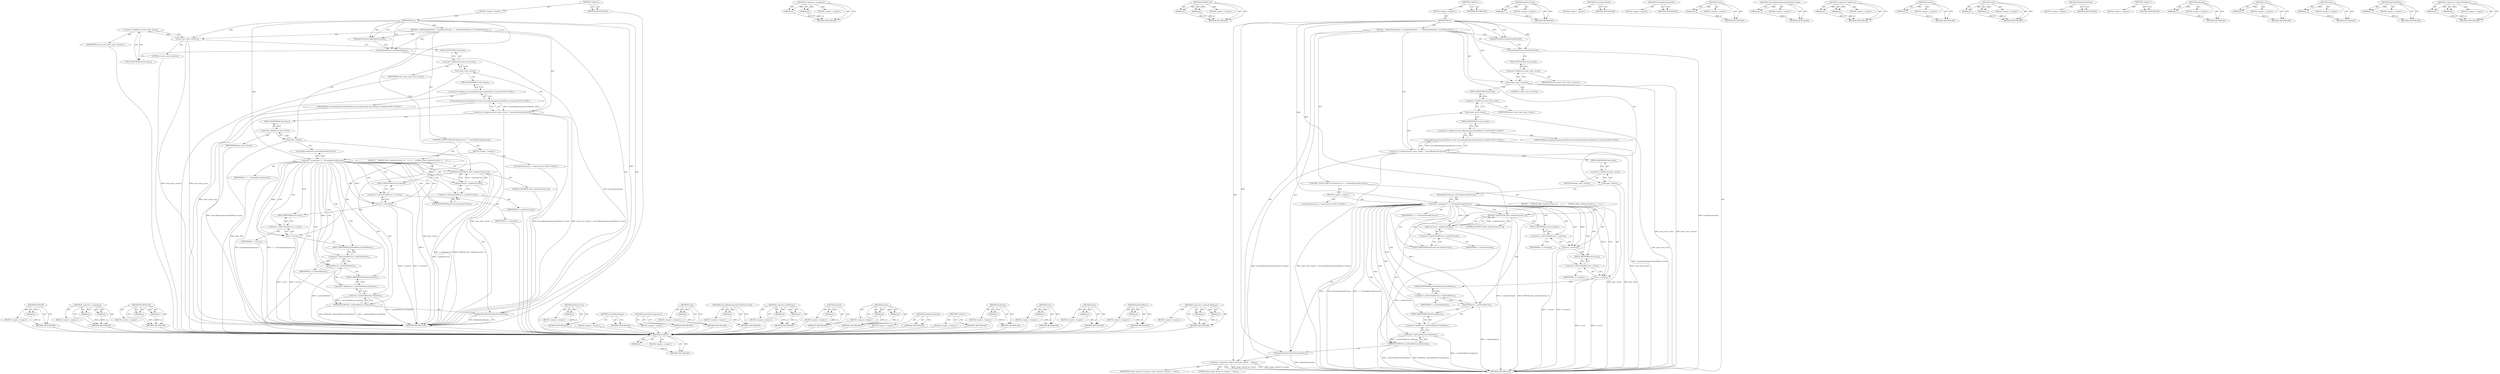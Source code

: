digraph "&lt;operator&gt;.indirectFieldAccess" {
vulnerable_137 [label=<(METHOD,DCHECK)>];
vulnerable_138 [label=<(PARAM,p1)>];
vulnerable_139 [label=<(BLOCK,&lt;empty&gt;,&lt;empty&gt;)>];
vulnerable_140 [label=<(METHOD_RETURN,ANY)>];
vulnerable_95 [label=<(METHOD,&lt;operator&gt;.assignment)>];
vulnerable_96 [label=<(PARAM,p1)>];
vulnerable_97 [label=<(PARAM,p2)>];
vulnerable_98 [label=<(BLOCK,&lt;empty&gt;,&lt;empty&gt;)>];
vulnerable_99 [label=<(METHOD_RETURN,ANY)>];
vulnerable_115 [label=<(METHOD,DCHECK_EQ)>];
vulnerable_116 [label=<(PARAM,p1)>];
vulnerable_117 [label=<(PARAM,p2)>];
vulnerable_118 [label=<(BLOCK,&lt;empty&gt;,&lt;empty&gt;)>];
vulnerable_119 [label=<(METHOD_RETURN,ANY)>];
vulnerable_6 [label=<(METHOD,&lt;global&gt;)<SUB>1</SUB>>];
vulnerable_7 [label=<(BLOCK,&lt;empty&gt;,&lt;empty&gt;)<SUB>1</SUB>>];
vulnerable_8 [label=<(METHOD,Reset)<SUB>1</SUB>>];
vulnerable_9 [label=<(BLOCK,{
  ValidateStateStack();
  UnwindStateStack();...,{
  ValidateStateStack();
  UnwindStateStack();...)<SUB>1</SUB>>];
vulnerable_10 [label=<(ValidateStateStack,ValidateStateStack())<SUB>2</SUB>>];
vulnerable_11 [label=<(UnwindStateStack,UnwindStateStack())<SUB>3</SUB>>];
vulnerable_12 [label=<(resize,state_stack_.resize(1))<SUB>4</SUB>>];
vulnerable_13 [label=<(&lt;operator&gt;.fieldAccess,state_stack_.resize)<SUB>4</SUB>>];
vulnerable_14 [label=<(IDENTIFIER,state_stack_,state_stack_.resize(1))<SUB>4</SUB>>];
vulnerable_15 [label=<(FIELD_IDENTIFIER,resize,resize)<SUB>4</SUB>>];
vulnerable_16 [label=<(LITERAL,1,state_stack_.resize(1))<SUB>4</SUB>>];
vulnerable_17 [label=<(&lt;operator&gt;.assignment,state_stack_.front() = CanvasRenderingContext2D...)<SUB>5</SUB>>];
vulnerable_18 [label=<(front,state_stack_.front())<SUB>5</SUB>>];
vulnerable_19 [label=<(&lt;operator&gt;.fieldAccess,state_stack_.front)<SUB>5</SUB>>];
vulnerable_20 [label=<(IDENTIFIER,state_stack_,state_stack_.front())<SUB>5</SUB>>];
vulnerable_21 [label=<(FIELD_IDENTIFIER,front,front)<SUB>5</SUB>>];
vulnerable_22 [label="<(CanvasRenderingContext2DState.Create,CanvasRenderingContext2DState::Create())<SUB>5</SUB>>"];
vulnerable_23 [label="<(&lt;operator&gt;.fieldAccess,CanvasRenderingContext2DState::Create)<SUB>5</SUB>>"];
vulnerable_24 [label="<(IDENTIFIER,CanvasRenderingContext2DState,CanvasRenderingContext2DState::Create())<SUB>5</SUB>>"];
vulnerable_25 [label=<(FIELD_IDENTIFIER,Create,Create)<SUB>5</SUB>>];
vulnerable_26 [label=<(Clear,path_.Clear())<SUB>6</SUB>>];
vulnerable_27 [label=<(&lt;operator&gt;.fieldAccess,path_.Clear)<SUB>6</SUB>>];
vulnerable_28 [label=<(IDENTIFIER,path_,path_.Clear())<SUB>6</SUB>>];
vulnerable_29 [label=<(FIELD_IDENTIFIER,Clear,Clear)<SUB>6</SUB>>];
vulnerable_30 [label=<(CONTROL_STRUCTURE,IF,if (PaintCanvas* c = ExistingDrawingCanvas()))<SUB>7</SUB>>];
vulnerable_31 [label=<(BLOCK,&lt;empty&gt;,&lt;empty&gt;)<SUB>7</SUB>>];
vulnerable_32 [label="<(LOCAL,PaintCanvas* c: PaintCanvas*)<SUB>7</SUB>>"];
vulnerable_33 [label=<(&lt;operator&gt;.assignment,* c = ExistingDrawingCanvas())<SUB>7</SUB>>];
vulnerable_34 [label=<(IDENTIFIER,c,* c = ExistingDrawingCanvas())<SUB>7</SUB>>];
vulnerable_35 [label=<(ExistingDrawingCanvas,ExistingDrawingCanvas())<SUB>7</SUB>>];
vulnerable_36 [label=<(BLOCK,{
    DCHECK_EQ(c-&gt;getSaveCount(), 2);
    c-&gt;r...,{
    DCHECK_EQ(c-&gt;getSaveCount(), 2);
    c-&gt;r...)<SUB>7</SUB>>];
vulnerable_37 [label=<(DCHECK_EQ,DCHECK_EQ(c-&gt;getSaveCount(), 2))<SUB>8</SUB>>];
vulnerable_38 [label=<(getSaveCount,c-&gt;getSaveCount())<SUB>8</SUB>>];
vulnerable_39 [label=<(&lt;operator&gt;.indirectFieldAccess,c-&gt;getSaveCount)<SUB>8</SUB>>];
vulnerable_40 [label=<(IDENTIFIER,c,c-&gt;getSaveCount())<SUB>8</SUB>>];
vulnerable_41 [label=<(FIELD_IDENTIFIER,getSaveCount,getSaveCount)<SUB>8</SUB>>];
vulnerable_42 [label=<(LITERAL,2,DCHECK_EQ(c-&gt;getSaveCount(), 2))<SUB>8</SUB>>];
vulnerable_43 [label=<(restore,c-&gt;restore())<SUB>9</SUB>>];
vulnerable_44 [label=<(&lt;operator&gt;.indirectFieldAccess,c-&gt;restore)<SUB>9</SUB>>];
vulnerable_45 [label=<(IDENTIFIER,c,c-&gt;restore())<SUB>9</SUB>>];
vulnerable_46 [label=<(FIELD_IDENTIFIER,restore,restore)<SUB>9</SUB>>];
vulnerable_47 [label=<(save,c-&gt;save())<SUB>10</SUB>>];
vulnerable_48 [label=<(&lt;operator&gt;.indirectFieldAccess,c-&gt;save)<SUB>10</SUB>>];
vulnerable_49 [label=<(IDENTIFIER,c,c-&gt;save())<SUB>10</SUB>>];
vulnerable_50 [label=<(FIELD_IDENTIFIER,save,save)<SUB>10</SUB>>];
vulnerable_51 [label=<(DCHECK,DCHECK(c-&gt;getTotalMatrix().isIdentity()))<SUB>11</SUB>>];
vulnerable_52 [label=<(isIdentity,c-&gt;getTotalMatrix().isIdentity())<SUB>11</SUB>>];
vulnerable_53 [label=<(&lt;operator&gt;.fieldAccess,c-&gt;getTotalMatrix().isIdentity)<SUB>11</SUB>>];
vulnerable_54 [label=<(getTotalMatrix,c-&gt;getTotalMatrix())<SUB>11</SUB>>];
vulnerable_55 [label=<(&lt;operator&gt;.indirectFieldAccess,c-&gt;getTotalMatrix)<SUB>11</SUB>>];
vulnerable_56 [label=<(IDENTIFIER,c,c-&gt;getTotalMatrix())<SUB>11</SUB>>];
vulnerable_57 [label=<(FIELD_IDENTIFIER,getTotalMatrix,getTotalMatrix)<SUB>11</SUB>>];
vulnerable_58 [label=<(FIELD_IDENTIFIER,isIdentity,isIdentity)<SUB>11</SUB>>];
vulnerable_59 [label=<(ValidateStateStack,ValidateStateStack())<SUB>18</SUB>>];
vulnerable_60 [label=<(METHOD_RETURN,void)<SUB>1</SUB>>];
vulnerable_62 [label=<(METHOD_RETURN,ANY)<SUB>1</SUB>>];
vulnerable_120 [label=<(METHOD,getSaveCount)>];
vulnerable_121 [label=<(PARAM,p1)>];
vulnerable_122 [label=<(BLOCK,&lt;empty&gt;,&lt;empty&gt;)>];
vulnerable_123 [label=<(METHOD_RETURN,ANY)>];
vulnerable_82 [label=<(METHOD,UnwindStateStack)>];
vulnerable_83 [label=<(BLOCK,&lt;empty&gt;,&lt;empty&gt;)>];
vulnerable_84 [label=<(METHOD_RETURN,ANY)>];
vulnerable_112 [label=<(METHOD,ExistingDrawingCanvas)>];
vulnerable_113 [label=<(BLOCK,&lt;empty&gt;,&lt;empty&gt;)>];
vulnerable_114 [label=<(METHOD_RETURN,ANY)>];
vulnerable_108 [label=<(METHOD,Clear)>];
vulnerable_109 [label=<(PARAM,p1)>];
vulnerable_110 [label=<(BLOCK,&lt;empty&gt;,&lt;empty&gt;)>];
vulnerable_111 [label=<(METHOD_RETURN,ANY)>];
vulnerable_104 [label=<(METHOD,CanvasRenderingContext2DState.Create)>];
vulnerable_105 [label=<(PARAM,p1)>];
vulnerable_106 [label=<(BLOCK,&lt;empty&gt;,&lt;empty&gt;)>];
vulnerable_107 [label=<(METHOD_RETURN,ANY)>];
vulnerable_90 [label=<(METHOD,&lt;operator&gt;.fieldAccess)>];
vulnerable_91 [label=<(PARAM,p1)>];
vulnerable_92 [label=<(PARAM,p2)>];
vulnerable_93 [label=<(BLOCK,&lt;empty&gt;,&lt;empty&gt;)>];
vulnerable_94 [label=<(METHOD_RETURN,ANY)>];
vulnerable_129 [label=<(METHOD,restore)>];
vulnerable_130 [label=<(PARAM,p1)>];
vulnerable_131 [label=<(BLOCK,&lt;empty&gt;,&lt;empty&gt;)>];
vulnerable_132 [label=<(METHOD_RETURN,ANY)>];
vulnerable_85 [label=<(METHOD,resize)>];
vulnerable_86 [label=<(PARAM,p1)>];
vulnerable_87 [label=<(PARAM,p2)>];
vulnerable_88 [label=<(BLOCK,&lt;empty&gt;,&lt;empty&gt;)>];
vulnerable_89 [label=<(METHOD_RETURN,ANY)>];
vulnerable_79 [label=<(METHOD,ValidateStateStack)>];
vulnerable_80 [label=<(BLOCK,&lt;empty&gt;,&lt;empty&gt;)>];
vulnerable_81 [label=<(METHOD_RETURN,ANY)>];
vulnerable_73 [label=<(METHOD,&lt;global&gt;)<SUB>1</SUB>>];
vulnerable_74 [label=<(BLOCK,&lt;empty&gt;,&lt;empty&gt;)>];
vulnerable_75 [label=<(METHOD_RETURN,ANY)>];
vulnerable_141 [label=<(METHOD,isIdentity)>];
vulnerable_142 [label=<(PARAM,p1)>];
vulnerable_143 [label=<(BLOCK,&lt;empty&gt;,&lt;empty&gt;)>];
vulnerable_144 [label=<(METHOD_RETURN,ANY)>];
vulnerable_133 [label=<(METHOD,save)>];
vulnerable_134 [label=<(PARAM,p1)>];
vulnerable_135 [label=<(BLOCK,&lt;empty&gt;,&lt;empty&gt;)>];
vulnerable_136 [label=<(METHOD_RETURN,ANY)>];
vulnerable_100 [label=<(METHOD,front)>];
vulnerable_101 [label=<(PARAM,p1)>];
vulnerable_102 [label=<(BLOCK,&lt;empty&gt;,&lt;empty&gt;)>];
vulnerable_103 [label=<(METHOD_RETURN,ANY)>];
vulnerable_145 [label=<(METHOD,getTotalMatrix)>];
vulnerable_146 [label=<(PARAM,p1)>];
vulnerable_147 [label=<(BLOCK,&lt;empty&gt;,&lt;empty&gt;)>];
vulnerable_148 [label=<(METHOD_RETURN,ANY)>];
vulnerable_124 [label=<(METHOD,&lt;operator&gt;.indirectFieldAccess)>];
vulnerable_125 [label=<(PARAM,p1)>];
vulnerable_126 [label=<(PARAM,p2)>];
vulnerable_127 [label=<(BLOCK,&lt;empty&gt;,&lt;empty&gt;)>];
vulnerable_128 [label=<(METHOD_RETURN,ANY)>];
fixed_142 [label=<(METHOD,DCHECK)>];
fixed_143 [label=<(PARAM,p1)>];
fixed_144 [label=<(BLOCK,&lt;empty&gt;,&lt;empty&gt;)>];
fixed_145 [label=<(METHOD_RETURN,ANY)>];
fixed_100 [label=<(METHOD,&lt;operator&gt;.assignment)>];
fixed_101 [label=<(PARAM,p1)>];
fixed_102 [label=<(PARAM,p2)>];
fixed_103 [label=<(BLOCK,&lt;empty&gt;,&lt;empty&gt;)>];
fixed_104 [label=<(METHOD_RETURN,ANY)>];
fixed_120 [label=<(METHOD,DCHECK_EQ)>];
fixed_121 [label=<(PARAM,p1)>];
fixed_122 [label=<(PARAM,p2)>];
fixed_123 [label=<(BLOCK,&lt;empty&gt;,&lt;empty&gt;)>];
fixed_124 [label=<(METHOD_RETURN,ANY)>];
fixed_6 [label=<(METHOD,&lt;global&gt;)<SUB>1</SUB>>];
fixed_7 [label=<(BLOCK,&lt;empty&gt;,&lt;empty&gt;)<SUB>1</SUB>>];
fixed_8 [label=<(METHOD,Reset)<SUB>1</SUB>>];
fixed_9 [label=<(BLOCK,{
  ValidateStateStack();
  UnwindStateStack();...,{
  ValidateStateStack();
  UnwindStateStack();...)<SUB>1</SUB>>];
fixed_10 [label=<(ValidateStateStack,ValidateStateStack())<SUB>2</SUB>>];
fixed_11 [label=<(UnwindStateStack,UnwindStateStack())<SUB>3</SUB>>];
fixed_12 [label=<(resize,state_stack_.resize(1))<SUB>4</SUB>>];
fixed_13 [label=<(&lt;operator&gt;.fieldAccess,state_stack_.resize)<SUB>4</SUB>>];
fixed_14 [label=<(IDENTIFIER,state_stack_,state_stack_.resize(1))<SUB>4</SUB>>];
fixed_15 [label=<(FIELD_IDENTIFIER,resize,resize)<SUB>4</SUB>>];
fixed_16 [label=<(LITERAL,1,state_stack_.resize(1))<SUB>4</SUB>>];
fixed_17 [label=<(&lt;operator&gt;.assignment,state_stack_.front() = CanvasRenderingContext2D...)<SUB>5</SUB>>];
fixed_18 [label=<(front,state_stack_.front())<SUB>5</SUB>>];
fixed_19 [label=<(&lt;operator&gt;.fieldAccess,state_stack_.front)<SUB>5</SUB>>];
fixed_20 [label=<(IDENTIFIER,state_stack_,state_stack_.front())<SUB>5</SUB>>];
fixed_21 [label=<(FIELD_IDENTIFIER,front,front)<SUB>5</SUB>>];
fixed_22 [label="<(CanvasRenderingContext2DState.Create,CanvasRenderingContext2DState::Create())<SUB>5</SUB>>"];
fixed_23 [label="<(&lt;operator&gt;.fieldAccess,CanvasRenderingContext2DState::Create)<SUB>5</SUB>>"];
fixed_24 [label="<(IDENTIFIER,CanvasRenderingContext2DState,CanvasRenderingContext2DState::Create())<SUB>5</SUB>>"];
fixed_25 [label=<(FIELD_IDENTIFIER,Create,Create)<SUB>5</SUB>>];
fixed_26 [label=<(Clear,path_.Clear())<SUB>6</SUB>>];
fixed_27 [label=<(&lt;operator&gt;.fieldAccess,path_.Clear)<SUB>6</SUB>>];
fixed_28 [label=<(IDENTIFIER,path_,path_.Clear())<SUB>6</SUB>>];
fixed_29 [label=<(FIELD_IDENTIFIER,Clear,Clear)<SUB>6</SUB>>];
fixed_30 [label=<(CONTROL_STRUCTURE,IF,if (PaintCanvas* c = ExistingDrawingCanvas()))<SUB>7</SUB>>];
fixed_31 [label=<(BLOCK,&lt;empty&gt;,&lt;empty&gt;)<SUB>7</SUB>>];
fixed_32 [label="<(LOCAL,PaintCanvas* c: PaintCanvas*)<SUB>7</SUB>>"];
fixed_33 [label=<(&lt;operator&gt;.assignment,* c = ExistingDrawingCanvas())<SUB>7</SUB>>];
fixed_34 [label=<(IDENTIFIER,c,* c = ExistingDrawingCanvas())<SUB>7</SUB>>];
fixed_35 [label=<(ExistingDrawingCanvas,ExistingDrawingCanvas())<SUB>7</SUB>>];
fixed_36 [label=<(BLOCK,{
    DCHECK_EQ(c-&gt;getSaveCount(), 2);
    c-&gt;r...,{
    DCHECK_EQ(c-&gt;getSaveCount(), 2);
    c-&gt;r...)<SUB>7</SUB>>];
fixed_37 [label=<(DCHECK_EQ,DCHECK_EQ(c-&gt;getSaveCount(), 2))<SUB>8</SUB>>];
fixed_38 [label=<(getSaveCount,c-&gt;getSaveCount())<SUB>8</SUB>>];
fixed_39 [label=<(&lt;operator&gt;.indirectFieldAccess,c-&gt;getSaveCount)<SUB>8</SUB>>];
fixed_40 [label=<(IDENTIFIER,c,c-&gt;getSaveCount())<SUB>8</SUB>>];
fixed_41 [label=<(FIELD_IDENTIFIER,getSaveCount,getSaveCount)<SUB>8</SUB>>];
fixed_42 [label=<(LITERAL,2,DCHECK_EQ(c-&gt;getSaveCount(), 2))<SUB>8</SUB>>];
fixed_43 [label=<(restore,c-&gt;restore())<SUB>9</SUB>>];
fixed_44 [label=<(&lt;operator&gt;.indirectFieldAccess,c-&gt;restore)<SUB>9</SUB>>];
fixed_45 [label=<(IDENTIFIER,c,c-&gt;restore())<SUB>9</SUB>>];
fixed_46 [label=<(FIELD_IDENTIFIER,restore,restore)<SUB>9</SUB>>];
fixed_47 [label=<(save,c-&gt;save())<SUB>10</SUB>>];
fixed_48 [label=<(&lt;operator&gt;.indirectFieldAccess,c-&gt;save)<SUB>10</SUB>>];
fixed_49 [label=<(IDENTIFIER,c,c-&gt;save())<SUB>10</SUB>>];
fixed_50 [label=<(FIELD_IDENTIFIER,save,save)<SUB>10</SUB>>];
fixed_51 [label=<(DCHECK,DCHECK(c-&gt;getTotalMatrix().isIdentity()))<SUB>11</SUB>>];
fixed_52 [label=<(isIdentity,c-&gt;getTotalMatrix().isIdentity())<SUB>11</SUB>>];
fixed_53 [label=<(&lt;operator&gt;.fieldAccess,c-&gt;getTotalMatrix().isIdentity)<SUB>11</SUB>>];
fixed_54 [label=<(getTotalMatrix,c-&gt;getTotalMatrix())<SUB>11</SUB>>];
fixed_55 [label=<(&lt;operator&gt;.indirectFieldAccess,c-&gt;getTotalMatrix)<SUB>11</SUB>>];
fixed_56 [label=<(IDENTIFIER,c,c-&gt;getTotalMatrix())<SUB>11</SUB>>];
fixed_57 [label=<(FIELD_IDENTIFIER,getTotalMatrix,getTotalMatrix)<SUB>11</SUB>>];
fixed_58 [label=<(FIELD_IDENTIFIER,isIdentity,isIdentity)<SUB>11</SUB>>];
fixed_59 [label=<(ValidateStateStack,ValidateStateStack())<SUB>18</SUB>>];
fixed_60 [label=<(&lt;operator&gt;.assignment,origin_tainted_by_content_ = false)<SUB>19</SUB>>];
fixed_61 [label=<(IDENTIFIER,origin_tainted_by_content_,origin_tainted_by_content_ = false)<SUB>19</SUB>>];
fixed_62 [label=<(LITERAL,false,origin_tainted_by_content_ = false)<SUB>19</SUB>>];
fixed_63 [label=<(METHOD_RETURN,void)<SUB>1</SUB>>];
fixed_65 [label=<(METHOD_RETURN,ANY)<SUB>1</SUB>>];
fixed_125 [label=<(METHOD,getSaveCount)>];
fixed_126 [label=<(PARAM,p1)>];
fixed_127 [label=<(BLOCK,&lt;empty&gt;,&lt;empty&gt;)>];
fixed_128 [label=<(METHOD_RETURN,ANY)>];
fixed_87 [label=<(METHOD,UnwindStateStack)>];
fixed_88 [label=<(BLOCK,&lt;empty&gt;,&lt;empty&gt;)>];
fixed_89 [label=<(METHOD_RETURN,ANY)>];
fixed_117 [label=<(METHOD,ExistingDrawingCanvas)>];
fixed_118 [label=<(BLOCK,&lt;empty&gt;,&lt;empty&gt;)>];
fixed_119 [label=<(METHOD_RETURN,ANY)>];
fixed_113 [label=<(METHOD,Clear)>];
fixed_114 [label=<(PARAM,p1)>];
fixed_115 [label=<(BLOCK,&lt;empty&gt;,&lt;empty&gt;)>];
fixed_116 [label=<(METHOD_RETURN,ANY)>];
fixed_109 [label=<(METHOD,CanvasRenderingContext2DState.Create)>];
fixed_110 [label=<(PARAM,p1)>];
fixed_111 [label=<(BLOCK,&lt;empty&gt;,&lt;empty&gt;)>];
fixed_112 [label=<(METHOD_RETURN,ANY)>];
fixed_95 [label=<(METHOD,&lt;operator&gt;.fieldAccess)>];
fixed_96 [label=<(PARAM,p1)>];
fixed_97 [label=<(PARAM,p2)>];
fixed_98 [label=<(BLOCK,&lt;empty&gt;,&lt;empty&gt;)>];
fixed_99 [label=<(METHOD_RETURN,ANY)>];
fixed_134 [label=<(METHOD,restore)>];
fixed_135 [label=<(PARAM,p1)>];
fixed_136 [label=<(BLOCK,&lt;empty&gt;,&lt;empty&gt;)>];
fixed_137 [label=<(METHOD_RETURN,ANY)>];
fixed_90 [label=<(METHOD,resize)>];
fixed_91 [label=<(PARAM,p1)>];
fixed_92 [label=<(PARAM,p2)>];
fixed_93 [label=<(BLOCK,&lt;empty&gt;,&lt;empty&gt;)>];
fixed_94 [label=<(METHOD_RETURN,ANY)>];
fixed_84 [label=<(METHOD,ValidateStateStack)>];
fixed_85 [label=<(BLOCK,&lt;empty&gt;,&lt;empty&gt;)>];
fixed_86 [label=<(METHOD_RETURN,ANY)>];
fixed_78 [label=<(METHOD,&lt;global&gt;)<SUB>1</SUB>>];
fixed_79 [label=<(BLOCK,&lt;empty&gt;,&lt;empty&gt;)>];
fixed_80 [label=<(METHOD_RETURN,ANY)>];
fixed_146 [label=<(METHOD,isIdentity)>];
fixed_147 [label=<(PARAM,p1)>];
fixed_148 [label=<(BLOCK,&lt;empty&gt;,&lt;empty&gt;)>];
fixed_149 [label=<(METHOD_RETURN,ANY)>];
fixed_138 [label=<(METHOD,save)>];
fixed_139 [label=<(PARAM,p1)>];
fixed_140 [label=<(BLOCK,&lt;empty&gt;,&lt;empty&gt;)>];
fixed_141 [label=<(METHOD_RETURN,ANY)>];
fixed_105 [label=<(METHOD,front)>];
fixed_106 [label=<(PARAM,p1)>];
fixed_107 [label=<(BLOCK,&lt;empty&gt;,&lt;empty&gt;)>];
fixed_108 [label=<(METHOD_RETURN,ANY)>];
fixed_150 [label=<(METHOD,getTotalMatrix)>];
fixed_151 [label=<(PARAM,p1)>];
fixed_152 [label=<(BLOCK,&lt;empty&gt;,&lt;empty&gt;)>];
fixed_153 [label=<(METHOD_RETURN,ANY)>];
fixed_129 [label=<(METHOD,&lt;operator&gt;.indirectFieldAccess)>];
fixed_130 [label=<(PARAM,p1)>];
fixed_131 [label=<(PARAM,p2)>];
fixed_132 [label=<(BLOCK,&lt;empty&gt;,&lt;empty&gt;)>];
fixed_133 [label=<(METHOD_RETURN,ANY)>];
vulnerable_137 -> vulnerable_138  [key=0, label="AST: "];
vulnerable_137 -> vulnerable_138  [key=1, label="DDG: "];
vulnerable_137 -> vulnerable_139  [key=0, label="AST: "];
vulnerable_137 -> vulnerable_140  [key=0, label="AST: "];
vulnerable_137 -> vulnerable_140  [key=1, label="CFG: "];
vulnerable_138 -> vulnerable_140  [key=0, label="DDG: p1"];
vulnerable_139 -> fixed_142  [key=0];
vulnerable_140 -> fixed_142  [key=0];
vulnerable_95 -> vulnerable_96  [key=0, label="AST: "];
vulnerable_95 -> vulnerable_96  [key=1, label="DDG: "];
vulnerable_95 -> vulnerable_98  [key=0, label="AST: "];
vulnerable_95 -> vulnerable_97  [key=0, label="AST: "];
vulnerable_95 -> vulnerable_97  [key=1, label="DDG: "];
vulnerable_95 -> vulnerable_99  [key=0, label="AST: "];
vulnerable_95 -> vulnerable_99  [key=1, label="CFG: "];
vulnerable_96 -> vulnerable_99  [key=0, label="DDG: p1"];
vulnerable_97 -> vulnerable_99  [key=0, label="DDG: p2"];
vulnerable_98 -> fixed_142  [key=0];
vulnerable_99 -> fixed_142  [key=0];
vulnerable_115 -> vulnerable_116  [key=0, label="AST: "];
vulnerable_115 -> vulnerable_116  [key=1, label="DDG: "];
vulnerable_115 -> vulnerable_118  [key=0, label="AST: "];
vulnerable_115 -> vulnerable_117  [key=0, label="AST: "];
vulnerable_115 -> vulnerable_117  [key=1, label="DDG: "];
vulnerable_115 -> vulnerable_119  [key=0, label="AST: "];
vulnerable_115 -> vulnerable_119  [key=1, label="CFG: "];
vulnerable_116 -> vulnerable_119  [key=0, label="DDG: p1"];
vulnerable_117 -> vulnerable_119  [key=0, label="DDG: p2"];
vulnerable_118 -> fixed_142  [key=0];
vulnerable_119 -> fixed_142  [key=0];
vulnerable_6 -> vulnerable_7  [key=0, label="AST: "];
vulnerable_6 -> vulnerable_62  [key=0, label="AST: "];
vulnerable_6 -> vulnerable_62  [key=1, label="CFG: "];
vulnerable_7 -> vulnerable_8  [key=0, label="AST: "];
vulnerable_8 -> vulnerable_9  [key=0, label="AST: "];
vulnerable_8 -> vulnerable_60  [key=0, label="AST: "];
vulnerable_8 -> vulnerable_10  [key=0, label="CFG: "];
vulnerable_8 -> vulnerable_10  [key=1, label="DDG: "];
vulnerable_8 -> vulnerable_11  [key=0, label="DDG: "];
vulnerable_8 -> vulnerable_59  [key=0, label="DDG: "];
vulnerable_8 -> vulnerable_12  [key=0, label="DDG: "];
vulnerable_8 -> vulnerable_33  [key=0, label="DDG: "];
vulnerable_8 -> vulnerable_37  [key=0, label="DDG: "];
vulnerable_9 -> vulnerable_10  [key=0, label="AST: "];
vulnerable_9 -> vulnerable_11  [key=0, label="AST: "];
vulnerable_9 -> vulnerable_12  [key=0, label="AST: "];
vulnerable_9 -> vulnerable_17  [key=0, label="AST: "];
vulnerable_9 -> vulnerable_26  [key=0, label="AST: "];
vulnerable_9 -> vulnerable_30  [key=0, label="AST: "];
vulnerable_9 -> vulnerable_59  [key=0, label="AST: "];
vulnerable_10 -> vulnerable_11  [key=0, label="CFG: "];
vulnerable_11 -> vulnerable_15  [key=0, label="CFG: "];
vulnerable_11 -> vulnerable_60  [key=0, label="DDG: UnwindStateStack()"];
vulnerable_12 -> vulnerable_13  [key=0, label="AST: "];
vulnerable_12 -> vulnerable_16  [key=0, label="AST: "];
vulnerable_12 -> vulnerable_21  [key=0, label="CFG: "];
vulnerable_12 -> vulnerable_60  [key=0, label="DDG: state_stack_.resize"];
vulnerable_12 -> vulnerable_60  [key=1, label="DDG: state_stack_.resize(1)"];
vulnerable_13 -> vulnerable_14  [key=0, label="AST: "];
vulnerable_13 -> vulnerable_15  [key=0, label="AST: "];
vulnerable_13 -> vulnerable_12  [key=0, label="CFG: "];
vulnerable_14 -> fixed_142  [key=0];
vulnerable_15 -> vulnerable_13  [key=0, label="CFG: "];
vulnerable_16 -> fixed_142  [key=0];
vulnerable_17 -> vulnerable_18  [key=0, label="AST: "];
vulnerable_17 -> vulnerable_22  [key=0, label="AST: "];
vulnerable_17 -> vulnerable_29  [key=0, label="CFG: "];
vulnerable_17 -> vulnerable_60  [key=0, label="DDG: state_stack_.front()"];
vulnerable_17 -> vulnerable_60  [key=1, label="DDG: CanvasRenderingContext2DState::Create()"];
vulnerable_17 -> vulnerable_60  [key=2, label="DDG: state_stack_.front() = CanvasRenderingContext2DState::Create()"];
vulnerable_18 -> vulnerable_19  [key=0, label="AST: "];
vulnerable_18 -> vulnerable_25  [key=0, label="CFG: "];
vulnerable_18 -> vulnerable_60  [key=0, label="DDG: state_stack_.front"];
vulnerable_19 -> vulnerable_20  [key=0, label="AST: "];
vulnerable_19 -> vulnerable_21  [key=0, label="AST: "];
vulnerable_19 -> vulnerable_18  [key=0, label="CFG: "];
vulnerable_20 -> fixed_142  [key=0];
vulnerable_21 -> vulnerable_19  [key=0, label="CFG: "];
vulnerable_22 -> vulnerable_23  [key=0, label="AST: "];
vulnerable_22 -> vulnerable_17  [key=0, label="CFG: "];
vulnerable_22 -> vulnerable_17  [key=1, label="DDG: CanvasRenderingContext2DState::Create"];
vulnerable_22 -> vulnerable_60  [key=0, label="DDG: CanvasRenderingContext2DState::Create"];
vulnerable_23 -> vulnerable_24  [key=0, label="AST: "];
vulnerable_23 -> vulnerable_25  [key=0, label="AST: "];
vulnerable_23 -> vulnerable_22  [key=0, label="CFG: "];
vulnerable_24 -> fixed_142  [key=0];
vulnerable_25 -> vulnerable_23  [key=0, label="CFG: "];
vulnerable_26 -> vulnerable_27  [key=0, label="AST: "];
vulnerable_26 -> vulnerable_35  [key=0, label="CFG: "];
vulnerable_26 -> vulnerable_60  [key=0, label="DDG: path_.Clear"];
vulnerable_26 -> vulnerable_60  [key=1, label="DDG: path_.Clear()"];
vulnerable_27 -> vulnerable_28  [key=0, label="AST: "];
vulnerable_27 -> vulnerable_29  [key=0, label="AST: "];
vulnerable_27 -> vulnerable_26  [key=0, label="CFG: "];
vulnerable_28 -> fixed_142  [key=0];
vulnerable_29 -> vulnerable_27  [key=0, label="CFG: "];
vulnerable_30 -> vulnerable_31  [key=0, label="AST: "];
vulnerable_30 -> vulnerable_36  [key=0, label="AST: "];
vulnerable_31 -> vulnerable_32  [key=0, label="AST: "];
vulnerable_31 -> vulnerable_33  [key=0, label="AST: "];
vulnerable_32 -> fixed_142  [key=0];
vulnerable_33 -> vulnerable_34  [key=0, label="AST: "];
vulnerable_33 -> vulnerable_35  [key=0, label="AST: "];
vulnerable_33 -> vulnerable_59  [key=0, label="CFG: "];
vulnerable_33 -> vulnerable_41  [key=0, label="CFG: "];
vulnerable_33 -> vulnerable_41  [key=1, label="CDG: "];
vulnerable_33 -> vulnerable_60  [key=0, label="DDG: c"];
vulnerable_33 -> vulnerable_60  [key=1, label="DDG: ExistingDrawingCanvas()"];
vulnerable_33 -> vulnerable_60  [key=2, label="DDG: * c = ExistingDrawingCanvas()"];
vulnerable_33 -> vulnerable_43  [key=0, label="DDG: c"];
vulnerable_33 -> vulnerable_43  [key=1, label="CDG: "];
vulnerable_33 -> vulnerable_47  [key=0, label="DDG: c"];
vulnerable_33 -> vulnerable_47  [key=1, label="CDG: "];
vulnerable_33 -> vulnerable_38  [key=0, label="DDG: c"];
vulnerable_33 -> vulnerable_38  [key=1, label="CDG: "];
vulnerable_33 -> vulnerable_54  [key=0, label="DDG: c"];
vulnerable_33 -> vulnerable_54  [key=1, label="CDG: "];
vulnerable_33 -> vulnerable_48  [key=0, label="CDG: "];
vulnerable_33 -> vulnerable_58  [key=0, label="CDG: "];
vulnerable_33 -> vulnerable_50  [key=0, label="CDG: "];
vulnerable_33 -> vulnerable_51  [key=0, label="CDG: "];
vulnerable_33 -> vulnerable_57  [key=0, label="CDG: "];
vulnerable_33 -> vulnerable_44  [key=0, label="CDG: "];
vulnerable_33 -> vulnerable_52  [key=0, label="CDG: "];
vulnerable_33 -> vulnerable_37  [key=0, label="CDG: "];
vulnerable_33 -> vulnerable_55  [key=0, label="CDG: "];
vulnerable_33 -> vulnerable_46  [key=0, label="CDG: "];
vulnerable_33 -> vulnerable_53  [key=0, label="CDG: "];
vulnerable_33 -> vulnerable_39  [key=0, label="CDG: "];
vulnerable_34 -> fixed_142  [key=0];
vulnerable_35 -> vulnerable_33  [key=0, label="CFG: "];
vulnerable_36 -> vulnerable_37  [key=0, label="AST: "];
vulnerable_36 -> vulnerable_43  [key=0, label="AST: "];
vulnerable_36 -> vulnerable_47  [key=0, label="AST: "];
vulnerable_36 -> vulnerable_51  [key=0, label="AST: "];
vulnerable_37 -> vulnerable_38  [key=0, label="AST: "];
vulnerable_37 -> vulnerable_42  [key=0, label="AST: "];
vulnerable_37 -> vulnerable_46  [key=0, label="CFG: "];
vulnerable_37 -> vulnerable_60  [key=0, label="DDG: c-&gt;getSaveCount()"];
vulnerable_37 -> vulnerable_60  [key=1, label="DDG: DCHECK_EQ(c-&gt;getSaveCount(), 2)"];
vulnerable_38 -> vulnerable_39  [key=0, label="AST: "];
vulnerable_38 -> vulnerable_37  [key=0, label="CFG: "];
vulnerable_38 -> vulnerable_37  [key=1, label="DDG: c-&gt;getSaveCount"];
vulnerable_38 -> vulnerable_60  [key=0, label="DDG: c-&gt;getSaveCount"];
vulnerable_39 -> vulnerable_40  [key=0, label="AST: "];
vulnerable_39 -> vulnerable_41  [key=0, label="AST: "];
vulnerable_39 -> vulnerable_38  [key=0, label="CFG: "];
vulnerable_40 -> fixed_142  [key=0];
vulnerable_41 -> vulnerable_39  [key=0, label="CFG: "];
vulnerable_42 -> fixed_142  [key=0];
vulnerable_43 -> vulnerable_44  [key=0, label="AST: "];
vulnerable_43 -> vulnerable_50  [key=0, label="CFG: "];
vulnerable_43 -> vulnerable_60  [key=0, label="DDG: c-&gt;restore"];
vulnerable_43 -> vulnerable_60  [key=1, label="DDG: c-&gt;restore()"];
vulnerable_44 -> vulnerable_45  [key=0, label="AST: "];
vulnerable_44 -> vulnerable_46  [key=0, label="AST: "];
vulnerable_44 -> vulnerable_43  [key=0, label="CFG: "];
vulnerable_45 -> fixed_142  [key=0];
vulnerable_46 -> vulnerable_44  [key=0, label="CFG: "];
vulnerable_47 -> vulnerable_48  [key=0, label="AST: "];
vulnerable_47 -> vulnerable_57  [key=0, label="CFG: "];
vulnerable_47 -> vulnerable_60  [key=0, label="DDG: c-&gt;save"];
vulnerable_47 -> vulnerable_60  [key=1, label="DDG: c-&gt;save()"];
vulnerable_48 -> vulnerable_49  [key=0, label="AST: "];
vulnerable_48 -> vulnerable_50  [key=0, label="AST: "];
vulnerable_48 -> vulnerable_47  [key=0, label="CFG: "];
vulnerable_49 -> fixed_142  [key=0];
vulnerable_50 -> vulnerable_48  [key=0, label="CFG: "];
vulnerable_51 -> vulnerable_52  [key=0, label="AST: "];
vulnerable_51 -> vulnerable_59  [key=0, label="CFG: "];
vulnerable_51 -> vulnerable_60  [key=0, label="DDG: c-&gt;getTotalMatrix().isIdentity()"];
vulnerable_51 -> vulnerable_60  [key=1, label="DDG: DCHECK(c-&gt;getTotalMatrix().isIdentity())"];
vulnerable_52 -> vulnerable_53  [key=0, label="AST: "];
vulnerable_52 -> vulnerable_51  [key=0, label="CFG: "];
vulnerable_52 -> vulnerable_51  [key=1, label="DDG: c-&gt;getTotalMatrix().isIdentity"];
vulnerable_52 -> vulnerable_60  [key=0, label="DDG: c-&gt;getTotalMatrix().isIdentity"];
vulnerable_53 -> vulnerable_54  [key=0, label="AST: "];
vulnerable_53 -> vulnerable_58  [key=0, label="AST: "];
vulnerable_53 -> vulnerable_52  [key=0, label="CFG: "];
vulnerable_54 -> vulnerable_55  [key=0, label="AST: "];
vulnerable_54 -> vulnerable_58  [key=0, label="CFG: "];
vulnerable_54 -> vulnerable_60  [key=0, label="DDG: c-&gt;getTotalMatrix"];
vulnerable_55 -> vulnerable_56  [key=0, label="AST: "];
vulnerable_55 -> vulnerable_57  [key=0, label="AST: "];
vulnerable_55 -> vulnerable_54  [key=0, label="CFG: "];
vulnerable_56 -> fixed_142  [key=0];
vulnerable_57 -> vulnerable_55  [key=0, label="CFG: "];
vulnerable_58 -> vulnerable_53  [key=0, label="CFG: "];
vulnerable_59 -> vulnerable_60  [key=0, label="CFG: "];
vulnerable_59 -> vulnerable_60  [key=1, label="DDG: ValidateStateStack()"];
vulnerable_60 -> fixed_142  [key=0];
vulnerable_62 -> fixed_142  [key=0];
vulnerable_120 -> vulnerable_121  [key=0, label="AST: "];
vulnerable_120 -> vulnerable_121  [key=1, label="DDG: "];
vulnerable_120 -> vulnerable_122  [key=0, label="AST: "];
vulnerable_120 -> vulnerable_123  [key=0, label="AST: "];
vulnerable_120 -> vulnerable_123  [key=1, label="CFG: "];
vulnerable_121 -> vulnerable_123  [key=0, label="DDG: p1"];
vulnerable_122 -> fixed_142  [key=0];
vulnerable_123 -> fixed_142  [key=0];
vulnerable_82 -> vulnerable_83  [key=0, label="AST: "];
vulnerable_82 -> vulnerable_84  [key=0, label="AST: "];
vulnerable_82 -> vulnerable_84  [key=1, label="CFG: "];
vulnerable_83 -> fixed_142  [key=0];
vulnerable_84 -> fixed_142  [key=0];
vulnerable_112 -> vulnerable_113  [key=0, label="AST: "];
vulnerable_112 -> vulnerable_114  [key=0, label="AST: "];
vulnerable_112 -> vulnerable_114  [key=1, label="CFG: "];
vulnerable_113 -> fixed_142  [key=0];
vulnerable_114 -> fixed_142  [key=0];
vulnerable_108 -> vulnerable_109  [key=0, label="AST: "];
vulnerable_108 -> vulnerable_109  [key=1, label="DDG: "];
vulnerable_108 -> vulnerable_110  [key=0, label="AST: "];
vulnerable_108 -> vulnerable_111  [key=0, label="AST: "];
vulnerable_108 -> vulnerable_111  [key=1, label="CFG: "];
vulnerable_109 -> vulnerable_111  [key=0, label="DDG: p1"];
vulnerable_110 -> fixed_142  [key=0];
vulnerable_111 -> fixed_142  [key=0];
vulnerable_104 -> vulnerable_105  [key=0, label="AST: "];
vulnerable_104 -> vulnerable_105  [key=1, label="DDG: "];
vulnerable_104 -> vulnerable_106  [key=0, label="AST: "];
vulnerable_104 -> vulnerable_107  [key=0, label="AST: "];
vulnerable_104 -> vulnerable_107  [key=1, label="CFG: "];
vulnerable_105 -> vulnerable_107  [key=0, label="DDG: p1"];
vulnerable_106 -> fixed_142  [key=0];
vulnerable_107 -> fixed_142  [key=0];
vulnerable_90 -> vulnerable_91  [key=0, label="AST: "];
vulnerable_90 -> vulnerable_91  [key=1, label="DDG: "];
vulnerable_90 -> vulnerable_93  [key=0, label="AST: "];
vulnerable_90 -> vulnerable_92  [key=0, label="AST: "];
vulnerable_90 -> vulnerable_92  [key=1, label="DDG: "];
vulnerable_90 -> vulnerable_94  [key=0, label="AST: "];
vulnerable_90 -> vulnerable_94  [key=1, label="CFG: "];
vulnerable_91 -> vulnerable_94  [key=0, label="DDG: p1"];
vulnerable_92 -> vulnerable_94  [key=0, label="DDG: p2"];
vulnerable_93 -> fixed_142  [key=0];
vulnerable_94 -> fixed_142  [key=0];
vulnerable_129 -> vulnerable_130  [key=0, label="AST: "];
vulnerable_129 -> vulnerable_130  [key=1, label="DDG: "];
vulnerable_129 -> vulnerable_131  [key=0, label="AST: "];
vulnerable_129 -> vulnerable_132  [key=0, label="AST: "];
vulnerable_129 -> vulnerable_132  [key=1, label="CFG: "];
vulnerable_130 -> vulnerable_132  [key=0, label="DDG: p1"];
vulnerable_131 -> fixed_142  [key=0];
vulnerable_132 -> fixed_142  [key=0];
vulnerable_85 -> vulnerable_86  [key=0, label="AST: "];
vulnerable_85 -> vulnerable_86  [key=1, label="DDG: "];
vulnerable_85 -> vulnerable_88  [key=0, label="AST: "];
vulnerable_85 -> vulnerable_87  [key=0, label="AST: "];
vulnerable_85 -> vulnerable_87  [key=1, label="DDG: "];
vulnerable_85 -> vulnerable_89  [key=0, label="AST: "];
vulnerable_85 -> vulnerable_89  [key=1, label="CFG: "];
vulnerable_86 -> vulnerable_89  [key=0, label="DDG: p1"];
vulnerable_87 -> vulnerable_89  [key=0, label="DDG: p2"];
vulnerable_88 -> fixed_142  [key=0];
vulnerable_89 -> fixed_142  [key=0];
vulnerable_79 -> vulnerable_80  [key=0, label="AST: "];
vulnerable_79 -> vulnerable_81  [key=0, label="AST: "];
vulnerable_79 -> vulnerable_81  [key=1, label="CFG: "];
vulnerable_80 -> fixed_142  [key=0];
vulnerable_81 -> fixed_142  [key=0];
vulnerable_73 -> vulnerable_74  [key=0, label="AST: "];
vulnerable_73 -> vulnerable_75  [key=0, label="AST: "];
vulnerable_73 -> vulnerable_75  [key=1, label="CFG: "];
vulnerable_74 -> fixed_142  [key=0];
vulnerable_75 -> fixed_142  [key=0];
vulnerable_141 -> vulnerable_142  [key=0, label="AST: "];
vulnerable_141 -> vulnerable_142  [key=1, label="DDG: "];
vulnerable_141 -> vulnerable_143  [key=0, label="AST: "];
vulnerable_141 -> vulnerable_144  [key=0, label="AST: "];
vulnerable_141 -> vulnerable_144  [key=1, label="CFG: "];
vulnerable_142 -> vulnerable_144  [key=0, label="DDG: p1"];
vulnerable_143 -> fixed_142  [key=0];
vulnerable_144 -> fixed_142  [key=0];
vulnerable_133 -> vulnerable_134  [key=0, label="AST: "];
vulnerable_133 -> vulnerable_134  [key=1, label="DDG: "];
vulnerable_133 -> vulnerable_135  [key=0, label="AST: "];
vulnerable_133 -> vulnerable_136  [key=0, label="AST: "];
vulnerable_133 -> vulnerable_136  [key=1, label="CFG: "];
vulnerable_134 -> vulnerable_136  [key=0, label="DDG: p1"];
vulnerable_135 -> fixed_142  [key=0];
vulnerable_136 -> fixed_142  [key=0];
vulnerable_100 -> vulnerable_101  [key=0, label="AST: "];
vulnerable_100 -> vulnerable_101  [key=1, label="DDG: "];
vulnerable_100 -> vulnerable_102  [key=0, label="AST: "];
vulnerable_100 -> vulnerable_103  [key=0, label="AST: "];
vulnerable_100 -> vulnerable_103  [key=1, label="CFG: "];
vulnerable_101 -> vulnerable_103  [key=0, label="DDG: p1"];
vulnerable_102 -> fixed_142  [key=0];
vulnerable_103 -> fixed_142  [key=0];
vulnerable_145 -> vulnerable_146  [key=0, label="AST: "];
vulnerable_145 -> vulnerable_146  [key=1, label="DDG: "];
vulnerable_145 -> vulnerable_147  [key=0, label="AST: "];
vulnerable_145 -> vulnerable_148  [key=0, label="AST: "];
vulnerable_145 -> vulnerable_148  [key=1, label="CFG: "];
vulnerable_146 -> vulnerable_148  [key=0, label="DDG: p1"];
vulnerable_147 -> fixed_142  [key=0];
vulnerable_148 -> fixed_142  [key=0];
vulnerable_124 -> vulnerable_125  [key=0, label="AST: "];
vulnerable_124 -> vulnerable_125  [key=1, label="DDG: "];
vulnerable_124 -> vulnerable_127  [key=0, label="AST: "];
vulnerable_124 -> vulnerable_126  [key=0, label="AST: "];
vulnerable_124 -> vulnerable_126  [key=1, label="DDG: "];
vulnerable_124 -> vulnerable_128  [key=0, label="AST: "];
vulnerable_124 -> vulnerable_128  [key=1, label="CFG: "];
vulnerable_125 -> vulnerable_128  [key=0, label="DDG: p1"];
vulnerable_126 -> vulnerable_128  [key=0, label="DDG: p2"];
vulnerable_127 -> fixed_142  [key=0];
vulnerable_128 -> fixed_142  [key=0];
fixed_142 -> fixed_143  [key=0, label="AST: "];
fixed_142 -> fixed_143  [key=1, label="DDG: "];
fixed_142 -> fixed_144  [key=0, label="AST: "];
fixed_142 -> fixed_145  [key=0, label="AST: "];
fixed_142 -> fixed_145  [key=1, label="CFG: "];
fixed_143 -> fixed_145  [key=0, label="DDG: p1"];
fixed_100 -> fixed_101  [key=0, label="AST: "];
fixed_100 -> fixed_101  [key=1, label="DDG: "];
fixed_100 -> fixed_103  [key=0, label="AST: "];
fixed_100 -> fixed_102  [key=0, label="AST: "];
fixed_100 -> fixed_102  [key=1, label="DDG: "];
fixed_100 -> fixed_104  [key=0, label="AST: "];
fixed_100 -> fixed_104  [key=1, label="CFG: "];
fixed_101 -> fixed_104  [key=0, label="DDG: p1"];
fixed_102 -> fixed_104  [key=0, label="DDG: p2"];
fixed_120 -> fixed_121  [key=0, label="AST: "];
fixed_120 -> fixed_121  [key=1, label="DDG: "];
fixed_120 -> fixed_123  [key=0, label="AST: "];
fixed_120 -> fixed_122  [key=0, label="AST: "];
fixed_120 -> fixed_122  [key=1, label="DDG: "];
fixed_120 -> fixed_124  [key=0, label="AST: "];
fixed_120 -> fixed_124  [key=1, label="CFG: "];
fixed_121 -> fixed_124  [key=0, label="DDG: p1"];
fixed_122 -> fixed_124  [key=0, label="DDG: p2"];
fixed_6 -> fixed_7  [key=0, label="AST: "];
fixed_6 -> fixed_65  [key=0, label="AST: "];
fixed_6 -> fixed_65  [key=1, label="CFG: "];
fixed_7 -> fixed_8  [key=0, label="AST: "];
fixed_8 -> fixed_9  [key=0, label="AST: "];
fixed_8 -> fixed_63  [key=0, label="AST: "];
fixed_8 -> fixed_10  [key=0, label="CFG: "];
fixed_8 -> fixed_10  [key=1, label="DDG: "];
fixed_8 -> fixed_11  [key=0, label="DDG: "];
fixed_8 -> fixed_59  [key=0, label="DDG: "];
fixed_8 -> fixed_60  [key=0, label="DDG: "];
fixed_8 -> fixed_12  [key=0, label="DDG: "];
fixed_8 -> fixed_33  [key=0, label="DDG: "];
fixed_8 -> fixed_37  [key=0, label="DDG: "];
fixed_9 -> fixed_10  [key=0, label="AST: "];
fixed_9 -> fixed_11  [key=0, label="AST: "];
fixed_9 -> fixed_12  [key=0, label="AST: "];
fixed_9 -> fixed_17  [key=0, label="AST: "];
fixed_9 -> fixed_26  [key=0, label="AST: "];
fixed_9 -> fixed_30  [key=0, label="AST: "];
fixed_9 -> fixed_59  [key=0, label="AST: "];
fixed_9 -> fixed_60  [key=0, label="AST: "];
fixed_10 -> fixed_11  [key=0, label="CFG: "];
fixed_11 -> fixed_15  [key=0, label="CFG: "];
fixed_11 -> fixed_63  [key=0, label="DDG: UnwindStateStack()"];
fixed_12 -> fixed_13  [key=0, label="AST: "];
fixed_12 -> fixed_16  [key=0, label="AST: "];
fixed_12 -> fixed_21  [key=0, label="CFG: "];
fixed_12 -> fixed_63  [key=0, label="DDG: state_stack_.resize"];
fixed_12 -> fixed_63  [key=1, label="DDG: state_stack_.resize(1)"];
fixed_13 -> fixed_14  [key=0, label="AST: "];
fixed_13 -> fixed_15  [key=0, label="AST: "];
fixed_13 -> fixed_12  [key=0, label="CFG: "];
fixed_15 -> fixed_13  [key=0, label="CFG: "];
fixed_17 -> fixed_18  [key=0, label="AST: "];
fixed_17 -> fixed_22  [key=0, label="AST: "];
fixed_17 -> fixed_29  [key=0, label="CFG: "];
fixed_17 -> fixed_63  [key=0, label="DDG: state_stack_.front()"];
fixed_17 -> fixed_63  [key=1, label="DDG: CanvasRenderingContext2DState::Create()"];
fixed_17 -> fixed_63  [key=2, label="DDG: state_stack_.front() = CanvasRenderingContext2DState::Create()"];
fixed_18 -> fixed_19  [key=0, label="AST: "];
fixed_18 -> fixed_25  [key=0, label="CFG: "];
fixed_18 -> fixed_63  [key=0, label="DDG: state_stack_.front"];
fixed_19 -> fixed_20  [key=0, label="AST: "];
fixed_19 -> fixed_21  [key=0, label="AST: "];
fixed_19 -> fixed_18  [key=0, label="CFG: "];
fixed_21 -> fixed_19  [key=0, label="CFG: "];
fixed_22 -> fixed_23  [key=0, label="AST: "];
fixed_22 -> fixed_17  [key=0, label="CFG: "];
fixed_22 -> fixed_17  [key=1, label="DDG: CanvasRenderingContext2DState::Create"];
fixed_22 -> fixed_63  [key=0, label="DDG: CanvasRenderingContext2DState::Create"];
fixed_23 -> fixed_24  [key=0, label="AST: "];
fixed_23 -> fixed_25  [key=0, label="AST: "];
fixed_23 -> fixed_22  [key=0, label="CFG: "];
fixed_25 -> fixed_23  [key=0, label="CFG: "];
fixed_26 -> fixed_27  [key=0, label="AST: "];
fixed_26 -> fixed_35  [key=0, label="CFG: "];
fixed_26 -> fixed_63  [key=0, label="DDG: path_.Clear"];
fixed_26 -> fixed_63  [key=1, label="DDG: path_.Clear()"];
fixed_27 -> fixed_28  [key=0, label="AST: "];
fixed_27 -> fixed_29  [key=0, label="AST: "];
fixed_27 -> fixed_26  [key=0, label="CFG: "];
fixed_29 -> fixed_27  [key=0, label="CFG: "];
fixed_30 -> fixed_31  [key=0, label="AST: "];
fixed_30 -> fixed_36  [key=0, label="AST: "];
fixed_31 -> fixed_32  [key=0, label="AST: "];
fixed_31 -> fixed_33  [key=0, label="AST: "];
fixed_33 -> fixed_34  [key=0, label="AST: "];
fixed_33 -> fixed_35  [key=0, label="AST: "];
fixed_33 -> fixed_59  [key=0, label="CFG: "];
fixed_33 -> fixed_41  [key=0, label="CFG: "];
fixed_33 -> fixed_41  [key=1, label="CDG: "];
fixed_33 -> fixed_63  [key=0, label="DDG: c"];
fixed_33 -> fixed_63  [key=1, label="DDG: ExistingDrawingCanvas()"];
fixed_33 -> fixed_63  [key=2, label="DDG: * c = ExistingDrawingCanvas()"];
fixed_33 -> fixed_43  [key=0, label="DDG: c"];
fixed_33 -> fixed_43  [key=1, label="CDG: "];
fixed_33 -> fixed_47  [key=0, label="DDG: c"];
fixed_33 -> fixed_47  [key=1, label="CDG: "];
fixed_33 -> fixed_38  [key=0, label="DDG: c"];
fixed_33 -> fixed_38  [key=1, label="CDG: "];
fixed_33 -> fixed_54  [key=0, label="DDG: c"];
fixed_33 -> fixed_54  [key=1, label="CDG: "];
fixed_33 -> fixed_48  [key=0, label="CDG: "];
fixed_33 -> fixed_58  [key=0, label="CDG: "];
fixed_33 -> fixed_50  [key=0, label="CDG: "];
fixed_33 -> fixed_51  [key=0, label="CDG: "];
fixed_33 -> fixed_57  [key=0, label="CDG: "];
fixed_33 -> fixed_44  [key=0, label="CDG: "];
fixed_33 -> fixed_52  [key=0, label="CDG: "];
fixed_33 -> fixed_37  [key=0, label="CDG: "];
fixed_33 -> fixed_55  [key=0, label="CDG: "];
fixed_33 -> fixed_46  [key=0, label="CDG: "];
fixed_33 -> fixed_53  [key=0, label="CDG: "];
fixed_33 -> fixed_39  [key=0, label="CDG: "];
fixed_35 -> fixed_33  [key=0, label="CFG: "];
fixed_36 -> fixed_37  [key=0, label="AST: "];
fixed_36 -> fixed_43  [key=0, label="AST: "];
fixed_36 -> fixed_47  [key=0, label="AST: "];
fixed_36 -> fixed_51  [key=0, label="AST: "];
fixed_37 -> fixed_38  [key=0, label="AST: "];
fixed_37 -> fixed_42  [key=0, label="AST: "];
fixed_37 -> fixed_46  [key=0, label="CFG: "];
fixed_37 -> fixed_63  [key=0, label="DDG: c-&gt;getSaveCount()"];
fixed_37 -> fixed_63  [key=1, label="DDG: DCHECK_EQ(c-&gt;getSaveCount(), 2)"];
fixed_38 -> fixed_39  [key=0, label="AST: "];
fixed_38 -> fixed_37  [key=0, label="CFG: "];
fixed_38 -> fixed_37  [key=1, label="DDG: c-&gt;getSaveCount"];
fixed_38 -> fixed_63  [key=0, label="DDG: c-&gt;getSaveCount"];
fixed_39 -> fixed_40  [key=0, label="AST: "];
fixed_39 -> fixed_41  [key=0, label="AST: "];
fixed_39 -> fixed_38  [key=0, label="CFG: "];
fixed_41 -> fixed_39  [key=0, label="CFG: "];
fixed_43 -> fixed_44  [key=0, label="AST: "];
fixed_43 -> fixed_50  [key=0, label="CFG: "];
fixed_43 -> fixed_63  [key=0, label="DDG: c-&gt;restore"];
fixed_43 -> fixed_63  [key=1, label="DDG: c-&gt;restore()"];
fixed_44 -> fixed_45  [key=0, label="AST: "];
fixed_44 -> fixed_46  [key=0, label="AST: "];
fixed_44 -> fixed_43  [key=0, label="CFG: "];
fixed_46 -> fixed_44  [key=0, label="CFG: "];
fixed_47 -> fixed_48  [key=0, label="AST: "];
fixed_47 -> fixed_57  [key=0, label="CFG: "];
fixed_47 -> fixed_63  [key=0, label="DDG: c-&gt;save"];
fixed_47 -> fixed_63  [key=1, label="DDG: c-&gt;save()"];
fixed_48 -> fixed_49  [key=0, label="AST: "];
fixed_48 -> fixed_50  [key=0, label="AST: "];
fixed_48 -> fixed_47  [key=0, label="CFG: "];
fixed_50 -> fixed_48  [key=0, label="CFG: "];
fixed_51 -> fixed_52  [key=0, label="AST: "];
fixed_51 -> fixed_59  [key=0, label="CFG: "];
fixed_51 -> fixed_63  [key=0, label="DDG: c-&gt;getTotalMatrix().isIdentity()"];
fixed_51 -> fixed_63  [key=1, label="DDG: DCHECK(c-&gt;getTotalMatrix().isIdentity())"];
fixed_52 -> fixed_53  [key=0, label="AST: "];
fixed_52 -> fixed_51  [key=0, label="CFG: "];
fixed_52 -> fixed_51  [key=1, label="DDG: c-&gt;getTotalMatrix().isIdentity"];
fixed_52 -> fixed_63  [key=0, label="DDG: c-&gt;getTotalMatrix().isIdentity"];
fixed_53 -> fixed_54  [key=0, label="AST: "];
fixed_53 -> fixed_58  [key=0, label="AST: "];
fixed_53 -> fixed_52  [key=0, label="CFG: "];
fixed_54 -> fixed_55  [key=0, label="AST: "];
fixed_54 -> fixed_58  [key=0, label="CFG: "];
fixed_54 -> fixed_63  [key=0, label="DDG: c-&gt;getTotalMatrix"];
fixed_55 -> fixed_56  [key=0, label="AST: "];
fixed_55 -> fixed_57  [key=0, label="AST: "];
fixed_55 -> fixed_54  [key=0, label="CFG: "];
fixed_57 -> fixed_55  [key=0, label="CFG: "];
fixed_58 -> fixed_53  [key=0, label="CFG: "];
fixed_59 -> fixed_60  [key=0, label="CFG: "];
fixed_59 -> fixed_63  [key=0, label="DDG: ValidateStateStack()"];
fixed_60 -> fixed_61  [key=0, label="AST: "];
fixed_60 -> fixed_62  [key=0, label="AST: "];
fixed_60 -> fixed_63  [key=0, label="CFG: "];
fixed_60 -> fixed_63  [key=1, label="DDG: origin_tainted_by_content_ = false"];
fixed_60 -> fixed_63  [key=2, label="DDG: origin_tainted_by_content_"];
fixed_125 -> fixed_126  [key=0, label="AST: "];
fixed_125 -> fixed_126  [key=1, label="DDG: "];
fixed_125 -> fixed_127  [key=0, label="AST: "];
fixed_125 -> fixed_128  [key=0, label="AST: "];
fixed_125 -> fixed_128  [key=1, label="CFG: "];
fixed_126 -> fixed_128  [key=0, label="DDG: p1"];
fixed_87 -> fixed_88  [key=0, label="AST: "];
fixed_87 -> fixed_89  [key=0, label="AST: "];
fixed_87 -> fixed_89  [key=1, label="CFG: "];
fixed_117 -> fixed_118  [key=0, label="AST: "];
fixed_117 -> fixed_119  [key=0, label="AST: "];
fixed_117 -> fixed_119  [key=1, label="CFG: "];
fixed_113 -> fixed_114  [key=0, label="AST: "];
fixed_113 -> fixed_114  [key=1, label="DDG: "];
fixed_113 -> fixed_115  [key=0, label="AST: "];
fixed_113 -> fixed_116  [key=0, label="AST: "];
fixed_113 -> fixed_116  [key=1, label="CFG: "];
fixed_114 -> fixed_116  [key=0, label="DDG: p1"];
fixed_109 -> fixed_110  [key=0, label="AST: "];
fixed_109 -> fixed_110  [key=1, label="DDG: "];
fixed_109 -> fixed_111  [key=0, label="AST: "];
fixed_109 -> fixed_112  [key=0, label="AST: "];
fixed_109 -> fixed_112  [key=1, label="CFG: "];
fixed_110 -> fixed_112  [key=0, label="DDG: p1"];
fixed_95 -> fixed_96  [key=0, label="AST: "];
fixed_95 -> fixed_96  [key=1, label="DDG: "];
fixed_95 -> fixed_98  [key=0, label="AST: "];
fixed_95 -> fixed_97  [key=0, label="AST: "];
fixed_95 -> fixed_97  [key=1, label="DDG: "];
fixed_95 -> fixed_99  [key=0, label="AST: "];
fixed_95 -> fixed_99  [key=1, label="CFG: "];
fixed_96 -> fixed_99  [key=0, label="DDG: p1"];
fixed_97 -> fixed_99  [key=0, label="DDG: p2"];
fixed_134 -> fixed_135  [key=0, label="AST: "];
fixed_134 -> fixed_135  [key=1, label="DDG: "];
fixed_134 -> fixed_136  [key=0, label="AST: "];
fixed_134 -> fixed_137  [key=0, label="AST: "];
fixed_134 -> fixed_137  [key=1, label="CFG: "];
fixed_135 -> fixed_137  [key=0, label="DDG: p1"];
fixed_90 -> fixed_91  [key=0, label="AST: "];
fixed_90 -> fixed_91  [key=1, label="DDG: "];
fixed_90 -> fixed_93  [key=0, label="AST: "];
fixed_90 -> fixed_92  [key=0, label="AST: "];
fixed_90 -> fixed_92  [key=1, label="DDG: "];
fixed_90 -> fixed_94  [key=0, label="AST: "];
fixed_90 -> fixed_94  [key=1, label="CFG: "];
fixed_91 -> fixed_94  [key=0, label="DDG: p1"];
fixed_92 -> fixed_94  [key=0, label="DDG: p2"];
fixed_84 -> fixed_85  [key=0, label="AST: "];
fixed_84 -> fixed_86  [key=0, label="AST: "];
fixed_84 -> fixed_86  [key=1, label="CFG: "];
fixed_78 -> fixed_79  [key=0, label="AST: "];
fixed_78 -> fixed_80  [key=0, label="AST: "];
fixed_78 -> fixed_80  [key=1, label="CFG: "];
fixed_146 -> fixed_147  [key=0, label="AST: "];
fixed_146 -> fixed_147  [key=1, label="DDG: "];
fixed_146 -> fixed_148  [key=0, label="AST: "];
fixed_146 -> fixed_149  [key=0, label="AST: "];
fixed_146 -> fixed_149  [key=1, label="CFG: "];
fixed_147 -> fixed_149  [key=0, label="DDG: p1"];
fixed_138 -> fixed_139  [key=0, label="AST: "];
fixed_138 -> fixed_139  [key=1, label="DDG: "];
fixed_138 -> fixed_140  [key=0, label="AST: "];
fixed_138 -> fixed_141  [key=0, label="AST: "];
fixed_138 -> fixed_141  [key=1, label="CFG: "];
fixed_139 -> fixed_141  [key=0, label="DDG: p1"];
fixed_105 -> fixed_106  [key=0, label="AST: "];
fixed_105 -> fixed_106  [key=1, label="DDG: "];
fixed_105 -> fixed_107  [key=0, label="AST: "];
fixed_105 -> fixed_108  [key=0, label="AST: "];
fixed_105 -> fixed_108  [key=1, label="CFG: "];
fixed_106 -> fixed_108  [key=0, label="DDG: p1"];
fixed_150 -> fixed_151  [key=0, label="AST: "];
fixed_150 -> fixed_151  [key=1, label="DDG: "];
fixed_150 -> fixed_152  [key=0, label="AST: "];
fixed_150 -> fixed_153  [key=0, label="AST: "];
fixed_150 -> fixed_153  [key=1, label="CFG: "];
fixed_151 -> fixed_153  [key=0, label="DDG: p1"];
fixed_129 -> fixed_130  [key=0, label="AST: "];
fixed_129 -> fixed_130  [key=1, label="DDG: "];
fixed_129 -> fixed_132  [key=0, label="AST: "];
fixed_129 -> fixed_131  [key=0, label="AST: "];
fixed_129 -> fixed_131  [key=1, label="DDG: "];
fixed_129 -> fixed_133  [key=0, label="AST: "];
fixed_129 -> fixed_133  [key=1, label="CFG: "];
fixed_130 -> fixed_133  [key=0, label="DDG: p1"];
fixed_131 -> fixed_133  [key=0, label="DDG: p2"];
}
